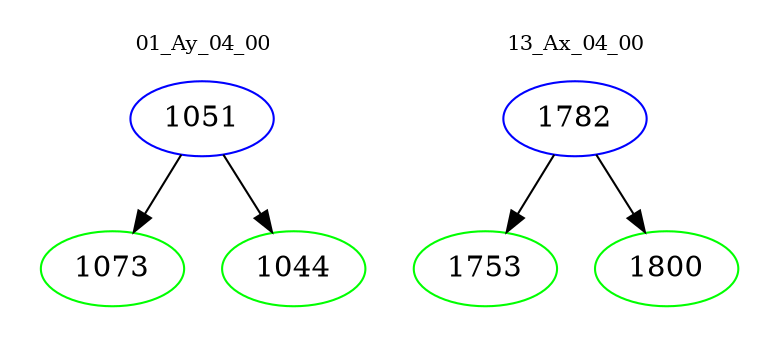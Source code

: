 digraph{
subgraph cluster_0 {
color = white
label = "01_Ay_04_00";
fontsize=10;
T0_1051 [label="1051", color="blue"]
T0_1051 -> T0_1073 [color="black"]
T0_1073 [label="1073", color="green"]
T0_1051 -> T0_1044 [color="black"]
T0_1044 [label="1044", color="green"]
}
subgraph cluster_1 {
color = white
label = "13_Ax_04_00";
fontsize=10;
T1_1782 [label="1782", color="blue"]
T1_1782 -> T1_1753 [color="black"]
T1_1753 [label="1753", color="green"]
T1_1782 -> T1_1800 [color="black"]
T1_1800 [label="1800", color="green"]
}
}
